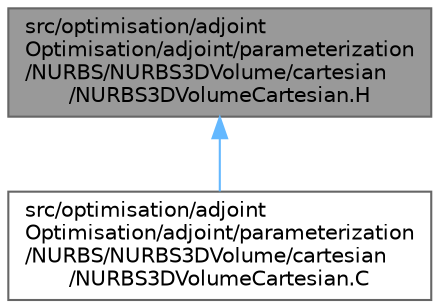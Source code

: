 digraph "src/optimisation/adjointOptimisation/adjoint/parameterization/NURBS/NURBS3DVolume/cartesian/NURBS3DVolumeCartesian.H"
{
 // LATEX_PDF_SIZE
  bgcolor="transparent";
  edge [fontname=Helvetica,fontsize=10,labelfontname=Helvetica,labelfontsize=10];
  node [fontname=Helvetica,fontsize=10,shape=box,height=0.2,width=0.4];
  Node1 [id="Node000001",label="src/optimisation/adjoint\lOptimisation/adjoint/parameterization\l/NURBS/NURBS3DVolume/cartesian\l/NURBS3DVolumeCartesian.H",height=0.2,width=0.4,color="gray40", fillcolor="grey60", style="filled", fontcolor="black",tooltip=" "];
  Node1 -> Node2 [id="edge1_Node000001_Node000002",dir="back",color="steelblue1",style="solid",tooltip=" "];
  Node2 [id="Node000002",label="src/optimisation/adjoint\lOptimisation/adjoint/parameterization\l/NURBS/NURBS3DVolume/cartesian\l/NURBS3DVolumeCartesian.C",height=0.2,width=0.4,color="grey40", fillcolor="white", style="filled",URL="$NURBS3DVolumeCartesian_8C.html",tooltip=" "];
}
